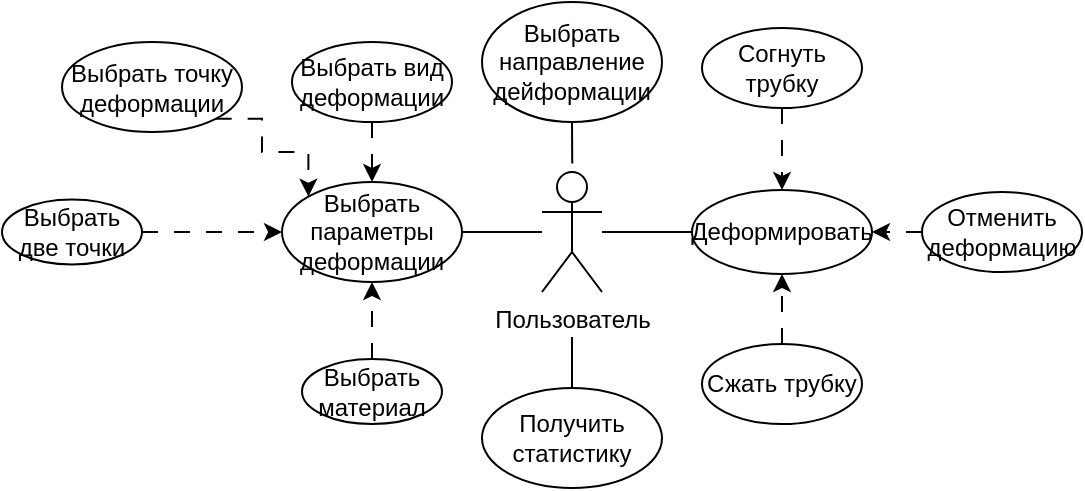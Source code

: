<mxfile version="26.2.2">
  <diagram name="Страница — 1" id="w_lFXddrGqPjPAL7E5iz">
    <mxGraphModel dx="763" dy="573" grid="1" gridSize="10" guides="1" tooltips="1" connect="1" arrows="1" fold="1" page="1" pageScale="1" pageWidth="827" pageHeight="1169" math="0" shadow="0">
      <root>
        <mxCell id="0" />
        <mxCell id="1" parent="0" />
        <mxCell id="3MKfPfhFdVEVH39Xw8Wg-4" style="edgeStyle=orthogonalEdgeStyle;rounded=0;orthogonalLoop=1;jettySize=auto;html=1;endArrow=none;startFill=0;" parent="1" source="3MKfPfhFdVEVH39Xw8Wg-1" target="3MKfPfhFdVEVH39Xw8Wg-2" edge="1">
          <mxGeometry relative="1" as="geometry" />
        </mxCell>
        <mxCell id="3MKfPfhFdVEVH39Xw8Wg-1" value="Пользователь" style="shape=umlActor;verticalLabelPosition=bottom;verticalAlign=top;html=1;outlineConnect=0;" parent="1" vertex="1">
          <mxGeometry x="360" y="370" width="30" height="60" as="geometry" />
        </mxCell>
        <mxCell id="3MKfPfhFdVEVH39Xw8Wg-2" value="Деформировать" style="ellipse;whiteSpace=wrap;html=1;" parent="1" vertex="1">
          <mxGeometry x="435" y="379" width="90" height="42" as="geometry" />
        </mxCell>
        <mxCell id="3MKfPfhFdVEVH39Xw8Wg-5" value="Согнуть трубку" style="ellipse;whiteSpace=wrap;html=1;" parent="1" vertex="1">
          <mxGeometry x="440" y="298" width="80" height="40" as="geometry" />
        </mxCell>
        <mxCell id="3MKfPfhFdVEVH39Xw8Wg-6" value="Отменить деформацию" style="ellipse;whiteSpace=wrap;html=1;" parent="1" vertex="1">
          <mxGeometry x="550" y="380" width="80" height="40" as="geometry" />
        </mxCell>
        <mxCell id="3MKfPfhFdVEVH39Xw8Wg-10" value="" style="endArrow=classic;html=1;rounded=0;exitX=0.5;exitY=1;exitDx=0;exitDy=0;entryX=0.5;entryY=0;entryDx=0;entryDy=0;dashed=1;dashPattern=8 8;" parent="1" source="3MKfPfhFdVEVH39Xw8Wg-5" target="3MKfPfhFdVEVH39Xw8Wg-2" edge="1">
          <mxGeometry width="50" height="50" relative="1" as="geometry">
            <mxPoint x="466" y="440" as="sourcePoint" />
            <mxPoint x="516" y="390" as="targetPoint" />
          </mxGeometry>
        </mxCell>
        <mxCell id="3MKfPfhFdVEVH39Xw8Wg-12" value="" style="endArrow=classic;html=1;rounded=0;entryX=1;entryY=0.5;entryDx=0;entryDy=0;exitX=0;exitY=0.5;exitDx=0;exitDy=0;dashed=1;dashPattern=8 8;" parent="1" source="3MKfPfhFdVEVH39Xw8Wg-6" target="3MKfPfhFdVEVH39Xw8Wg-2" edge="1">
          <mxGeometry width="50" height="50" relative="1" as="geometry">
            <mxPoint x="466" y="440" as="sourcePoint" />
            <mxPoint x="516" y="390" as="targetPoint" />
          </mxGeometry>
        </mxCell>
        <mxCell id="8lYfrokgDacJiOp0odQK-11" style="edgeStyle=orthogonalEdgeStyle;rounded=0;orthogonalLoop=1;jettySize=auto;html=1;exitX=1;exitY=0.5;exitDx=0;exitDy=0;endArrow=none;startFill=0;" parent="1" source="8lYfrokgDacJiOp0odQK-2" target="3MKfPfhFdVEVH39Xw8Wg-1" edge="1">
          <mxGeometry relative="1" as="geometry" />
        </mxCell>
        <mxCell id="8lYfrokgDacJiOp0odQK-2" value="Выбрать параметры деформации" style="ellipse;whiteSpace=wrap;html=1;" parent="1" vertex="1">
          <mxGeometry x="230" y="375" width="90" height="50" as="geometry" />
        </mxCell>
        <mxCell id="17_6KKMnwn-uGj-AgSd_-3" style="edgeStyle=orthogonalEdgeStyle;rounded=0;orthogonalLoop=1;jettySize=auto;html=1;exitX=0.5;exitY=1;exitDx=0;exitDy=0;endArrow=none;startFill=0;" parent="1" source="17_6KKMnwn-uGj-AgSd_-1" edge="1">
          <mxGeometry relative="1" as="geometry">
            <mxPoint x="375.118" y="365.765" as="targetPoint" />
          </mxGeometry>
        </mxCell>
        <mxCell id="17_6KKMnwn-uGj-AgSd_-1" value="Выбрать направление дейформации" style="ellipse;whiteSpace=wrap;html=1;" parent="1" vertex="1">
          <mxGeometry x="330" y="285" width="90" height="60" as="geometry" />
        </mxCell>
        <mxCell id="17_6KKMnwn-uGj-AgSd_-5" style="edgeStyle=orthogonalEdgeStyle;rounded=0;orthogonalLoop=1;jettySize=auto;html=1;exitX=0.5;exitY=0;exitDx=0;exitDy=0;endArrow=none;startFill=0;" parent="1" source="17_6KKMnwn-uGj-AgSd_-4" edge="1">
          <mxGeometry relative="1" as="geometry">
            <mxPoint x="375" y="452.5" as="targetPoint" />
          </mxGeometry>
        </mxCell>
        <mxCell id="17_6KKMnwn-uGj-AgSd_-4" value="Получить статистику" style="ellipse;whiteSpace=wrap;html=1;" parent="1" vertex="1">
          <mxGeometry x="330" y="478" width="90" height="50" as="geometry" />
        </mxCell>
        <mxCell id="SOS9H8TK4m6KroPZ2non-2" style="edgeStyle=orthogonalEdgeStyle;rounded=0;orthogonalLoop=1;jettySize=auto;html=1;exitX=0.5;exitY=0;exitDx=0;exitDy=0;entryX=0.5;entryY=1;entryDx=0;entryDy=0;dashed=1;dashPattern=8 8;" parent="1" source="SOS9H8TK4m6KroPZ2non-1" target="3MKfPfhFdVEVH39Xw8Wg-2" edge="1">
          <mxGeometry relative="1" as="geometry" />
        </mxCell>
        <mxCell id="SOS9H8TK4m6KroPZ2non-1" value="Сжать трубку" style="ellipse;whiteSpace=wrap;html=1;" parent="1" vertex="1">
          <mxGeometry x="440" y="456" width="80" height="40" as="geometry" />
        </mxCell>
        <mxCell id="1maJ1N3D0hQrSFhFK9Ln-5" style="edgeStyle=orthogonalEdgeStyle;rounded=0;orthogonalLoop=1;jettySize=auto;html=1;exitX=0.5;exitY=1;exitDx=0;exitDy=0;entryX=0.5;entryY=0;entryDx=0;entryDy=0;dashed=1;dashPattern=8 8;" edge="1" parent="1" source="1maJ1N3D0hQrSFhFK9Ln-1" target="8lYfrokgDacJiOp0odQK-2">
          <mxGeometry relative="1" as="geometry" />
        </mxCell>
        <mxCell id="1maJ1N3D0hQrSFhFK9Ln-1" value="Выбрать вид деформации" style="ellipse;whiteSpace=wrap;html=1;" vertex="1" parent="1">
          <mxGeometry x="235" y="305" width="80" height="40" as="geometry" />
        </mxCell>
        <mxCell id="1maJ1N3D0hQrSFhFK9Ln-6" style="edgeStyle=orthogonalEdgeStyle;rounded=0;orthogonalLoop=1;jettySize=auto;html=1;exitX=1;exitY=1;exitDx=0;exitDy=0;entryX=0;entryY=0;entryDx=0;entryDy=0;dashed=1;dashPattern=8 8;" edge="1" parent="1" source="1maJ1N3D0hQrSFhFK9Ln-2" target="8lYfrokgDacJiOp0odQK-2">
          <mxGeometry relative="1" as="geometry">
            <Array as="points">
              <mxPoint x="220" y="343" />
              <mxPoint x="220" y="360" />
              <mxPoint x="243" y="360" />
            </Array>
          </mxGeometry>
        </mxCell>
        <mxCell id="1maJ1N3D0hQrSFhFK9Ln-2" value="Выбрать точку деформации" style="ellipse;whiteSpace=wrap;html=1;" vertex="1" parent="1">
          <mxGeometry x="120" y="305" width="90" height="45" as="geometry" />
        </mxCell>
        <mxCell id="1maJ1N3D0hQrSFhFK9Ln-7" style="edgeStyle=orthogonalEdgeStyle;rounded=0;orthogonalLoop=1;jettySize=auto;html=1;exitX=1;exitY=0.5;exitDx=0;exitDy=0;entryX=0;entryY=0.5;entryDx=0;entryDy=0;dashed=1;dashPattern=8 8;" edge="1" parent="1" source="1maJ1N3D0hQrSFhFK9Ln-3" target="8lYfrokgDacJiOp0odQK-2">
          <mxGeometry relative="1" as="geometry" />
        </mxCell>
        <mxCell id="1maJ1N3D0hQrSFhFK9Ln-3" value="Выбрать две точки" style="ellipse;whiteSpace=wrap;html=1;" vertex="1" parent="1">
          <mxGeometry x="90" y="383.75" width="70" height="32.5" as="geometry" />
        </mxCell>
        <mxCell id="1maJ1N3D0hQrSFhFK9Ln-8" style="edgeStyle=orthogonalEdgeStyle;rounded=0;orthogonalLoop=1;jettySize=auto;html=1;exitX=0.5;exitY=0;exitDx=0;exitDy=0;entryX=0.5;entryY=1;entryDx=0;entryDy=0;dashed=1;dashPattern=8 8;" edge="1" parent="1" source="1maJ1N3D0hQrSFhFK9Ln-4" target="8lYfrokgDacJiOp0odQK-2">
          <mxGeometry relative="1" as="geometry" />
        </mxCell>
        <mxCell id="1maJ1N3D0hQrSFhFK9Ln-4" value="Выбрать материал" style="ellipse;whiteSpace=wrap;html=1;" vertex="1" parent="1">
          <mxGeometry x="240" y="463.5" width="70" height="32.5" as="geometry" />
        </mxCell>
      </root>
    </mxGraphModel>
  </diagram>
</mxfile>
